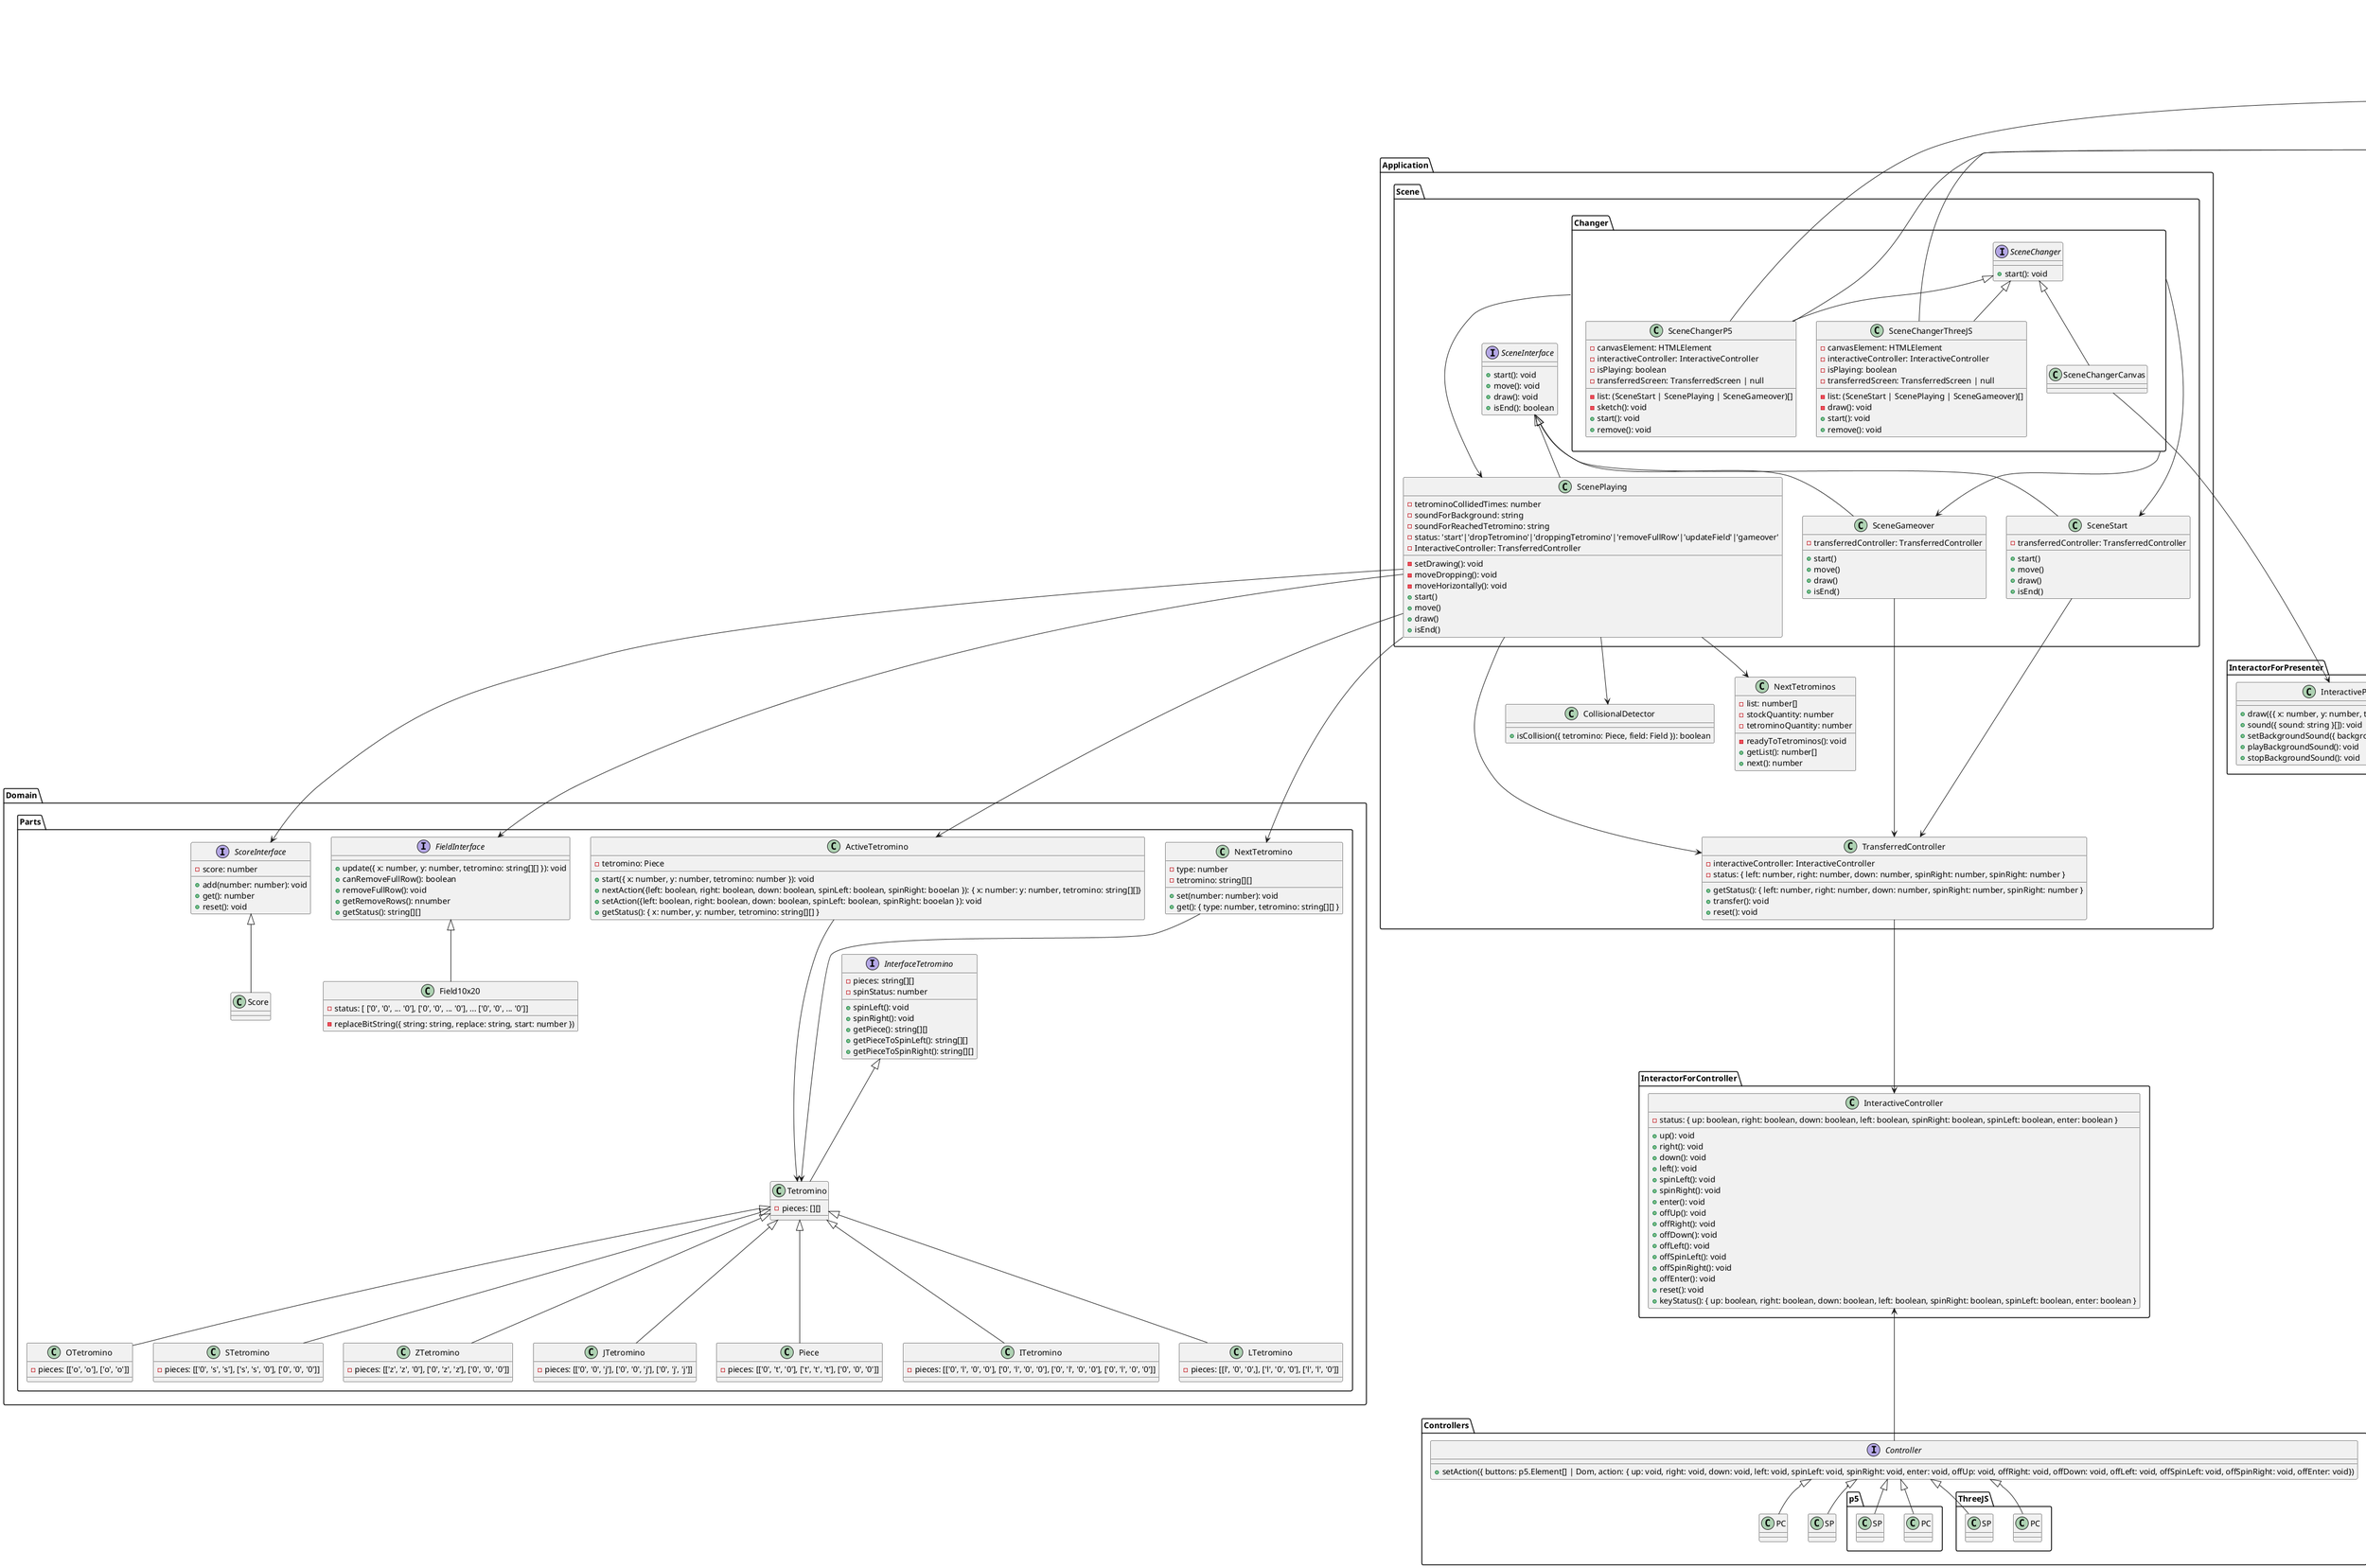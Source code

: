 @startuml Overview

namespace Presenters {
  namespace P5 {
    class P5 {
      - buttons: p5.Element[]
      + styledButtons(): void
      + adjustButtons(): void
      + getButtons(): Buttons
    }
  }
  namespace ThreeJS {
    class ThreeJS {
      - buttons: p5.Element[]
      + styledButtons(): void
      + adjustButtons(): void
      + getButtons(): Buttons
    }
  }
  namespace Screen {
    class Dom {
      - mainController: Dom
      - spinLeft: Dom
      - spinRight: Dom
      - enter: Dom

      + init({ mainController: Dom, spinLeft: Dom, spinRight: Dom, enter: Dom }): void
      + opening(): void
      + playing(): void
      + gameover(): void
    }

    class Canvas {
      - canvas: HTMLCanvasElement 
      - context: CanvasRenderingContext2D
      - imageAssets: ImageAssets
      + drawImage({ texture: string, sx, number, sy, number, sw: number, sh: number, dx: number, dy: number, dw: number, dh: number }): void
    }

    class ImageAssets {
      - images: {'player': { src:'images/shooting_player.png', rate:1.00, obj:new Image}}
      + createAssets(): void
      + get({ texture: string }): Image
    }

    ' 画面表示用に位置、サイズを変換する
    class TransferringScreen {
      - window: { width: number, height: number }
      - screen: { width: number, height: number }
      - rate: number
      + init({ window: window, screen: screen }): void
      + windowRotate(): void
      + transfer(): { x: number, y: number, width: number, height: number }[] 
    }

    Canvas <--- InteractorForPresenter.InteractivePresenter
    Dom <--- InteractorForPresenter.InteractivePresenter
    ImageAssets <--- Canvas
  }
  namespace Audio {
    class AudioContext{
      - playing: []
      - sound: []
      - context: AudioContext
      - data: { 'shot_laser': { src:'audios/shot_laser.mp3', volume:1.0, loopOffset: 0, buf:{}},
      + init() : void
      + play({ name: string }) : void
      + stop({ name: string }): void
      + stop(): void
      + makeSound({ name: string }) : void
    }
    AudioContext <--- InteractorForPresenter.InteractivePresenter

    class AudioAssets {
      - assets: Audio
      + createAssets(): void
      + get(): Audio
    }
    AudioAssets <--- AudioContext
  }
}

' Presentersに情報を渡すための情報を加工する
namespace InteractorForPresenter {
  class InteractivePresenter {
    + draw({{ x: number, y: number, texture: string }[]): void
    + sound({ sound: string }[]): void
    + setBackgroundSound({ backgroundSound: string }): void
    + playBackgroundSound(): void
    + stopBackgroundSound(): void
  }
}

namespace InteractorForController {
  class InteractiveController {
    - status: { up: boolean, right: boolean, down: boolean, left: boolean, spinRight: boolean, spinLeft: boolean, enter: boolean }
    + up(): void
    + right(): void
    + down(): void
    + left(): void
    + spinLeft(): void
    + spinRight(): void
    + enter(): void
    + offUp(): void
    + offRight(): void
    + offDown(): void
    + offLeft(): void
    + offSpinLeft(): void
    + offSpinRight(): void
    + offEnter(): void
    + reset(): void
    + keyStatus(): { up: boolean, right: boolean, down: boolean, left: boolean, spinRight: boolean, spinLeft: boolean, enter: boolean }
  }
}

namespace Application {
  namespace Scene {
    namespace Changer {
      interface SceneChanger{
        + start(): void
      }
      class SceneChangerP5{
        - list: (SceneStart | ScenePlaying | SceneGameover)[]
        - canvasElement: HTMLElement
        - interactiveController: InteractiveController
        - isPlaying: boolean
        - transferredScreen: TransferredScreen | null
        - sketch(): void
        + start(): void
        + remove(): void
      }
      class SceneChangerThreeJS{
        - list: (SceneStart | ScenePlaying | SceneGameover)[]
        - canvasElement: HTMLElement
        - interactiveController: InteractiveController
        - isPlaying: boolean
        - transferredScreen: TransferredScreen | null
        - draw(): void
        + start(): void
        + remove(): void
      }

      class SceneChangerCanvas{
      }

      SceneChanger <|-- SceneChangerThreeJS
      SceneChanger <|-- SceneChangerP5
      SceneChanger <|-- SceneChangerCanvas
    }

    interface SceneInterface {
      + start(): void
      + move(): void
      + draw(): void
      + isEnd(): boolean
    }
    class SceneStart{
      - transferredController: TransferredController
      + start()
      + move()
      + draw()
      + isEnd()
    }
    class ScenePlaying{
      - tetrominoCollidedTimes: number
      - soundForBackground: string
      - soundForReachedTetromino: string
      - status: 'start'|'dropTetromino'|'droppingTetromino'|'removeFullRow'|'updateField'|'gameover'
      - InteractiveController: TransferredController
      - setDrawing(): void
      - moveDropping(): void
      - moveHorizontally(): void
      + start()
      + move()
      + draw()
      + isEnd()
    }
    class SceneGameover{
      - transferredController: TransferredController
      + start()
      + move()
      + draw()
      + isEnd()
    }
    SceneInterface <|-- SceneStart
    SceneInterface <|-- ScenePlaying
    SceneInterface <|-- SceneGameover
  }

  ' tetrominoとfieldで衝突判定をする
  class CollisionalDetector {
    + isCollision({ tetromino: Piece, field: Field }): boolean
  }

  ' 次のtetrominoをセットする
  class NextTetrominos {
    - list: number[]
    - stockQuantity: number
    - tetrominoQuantity: number
    - readyToTetrominos(): void
    + getList(): number[]
    + next(): number
  }

  ' コントローラーのステータスをアプリ用に変換する
  class TransferredController {
    - interactiveController: InteractiveController
    - status: { left: number, right: number, down: number, spinRight: number, spinRight: number }
    + getStatus(): { left: number, right: number, down: number, spinRight: number, spinRight: number }
    + transfer(): void
    + reset(): void
  }

}

Application.TransferredController ---> InteractorForController.InteractiveController

Application.Scene.SceneStart ---> Application.TransferredController
Application.Scene.ScenePlaying ---> Application.TransferredController
Application.Scene.SceneGameover ---> Application.TransferredController

Application.Scene.ScenePlaying --> Application.NextTetrominos
Application.Scene.Changer.SceneChangerP5 --> Presenters.Screen.TransferringScreen
Application.Scene.ScenePlaying --> Application.CollisionalDetector

Application.Scene.Changer ---> Application.Scene.SceneStart
Application.Scene.Changer ---> Application.Scene.ScenePlaying
Application.Scene.Changer ---> Application.Scene.SceneGameover
Application.Scene.Changer.SceneChangerCanvas ---> InteractorForPresenter.InteractivePresenter

namespace Controllers {
  interface Controller {
    + setAction({ buttons: p5.Element[] | Dom, action: { up: void, right: void, down: void, left: void, spinLeft: void, spinRight: void, enter: void, offUp: void, offRight: void, offDown: void, offLeft: void, offSpinLeft: void, offSpinRight: void, offEnter: void})
  }
  class PC {}
  class SP {}
  Controller <|-- PC
  Controller <|-- SP
  InteractorForController.InteractiveController <--- Controller
  namespace p5 {
    class PC {}
    class SP {}
  }
  Controller <|-- Controllers.p5.PC
  Controller <|-- Controllers.p5.SP

  namespace ThreeJS {
    class PC {}
    class SP {}
  }
  Controller <|-- Controllers.ThreeJS.PC
  Controller <|-- Controllers.ThreeJS.SP
}

namespace Domain {
  namespace Parts {
    interface ScoreInterface {
      - score: number
      + add(number: number): void
      + get(): number
      + reset(): void
    }
    class Score {}
    ScoreInterface <|-- Score

    interface FieldInterface {
      + update({ x: number, y: number, tetromino: string[][] }): void
      + canRemoveFullRow(): boolean
      + removeFullRow(): void
      + getRemoveRows(): nnumber
      + getStatus(): string[][]
    }
    FieldInterface <|-- Field10x20
    class Field10x20 {
      - status: [ ['0', '0', ... '0'], ['0', '0', ... '0'], ... ['0', '0', ... '0']]
      - replaceBitString({ string: string, replace: string, start: number })
    }

    Class ActiveTetromino {
      - tetromino: Piece

      + start({ x: number, y: number, tetromino: number }): void
      + nextAction({left: boolean, right: boolean, down: boolean, spinLeft: boolean, spinRight: booelan }): { x: number: y: number, tetromino: string[][]}
      + setAction({left: boolean, right: boolean, down: boolean, spinLeft: boolean, spinRight: booelan }): void
      + getStatus(): { x: number, y: number, tetromino: string[][] }
    }

    Class NextTetromino {
      - type: number
      - tetromino: string[][]
      + set(number: number): void
      + get(): { type: number, tetromino: string[][] }
    }

    Interface InterfaceTetromino {
      - pieces: string[][]
      - spinStatus: number

      + spinLeft(): void
      + spinRight(): void
      + getPiece(): string[][]
      + getPieceToSpinLeft(): string[][]
      + getPieceToSpinRight(): string[][]
    }

    class Tetromino {
      - pieces: [][]
    }

    class ITetromino {
      - pieces: [['0', 'l', '0', '0'], ['0', 'l', '0', '0'], ['0', 'l', '0', '0'], ['0', 'l', '0', '0']]
    }
    class LTetromino {
      - pieces: [[l', '0', '0',], ['l', '0', '0'], ['l', 'l', '0']]
    }
    class OTetromino {
      - pieces: [['o', 'o'], ['o', 'o']]
    }
    class STetromino {
      - pieces: [['0', 's', 's'], ['s', 's', '0'], ['0', '0', '0']]
    }
    class ZTetromino {
      - pieces: [['z', 'z', '0'], ['0', 'z', 'z'], ['0', '0', '0']]
    }
    class JTetromino {
      - pieces: [['0', '0', 'j'], ['0', '0', 'j'], ['0', 'j', 'j']]
    }
    class Piece {
      - pieces: [['0', 't', '0'], ['t', 't', 't'], ['0', '0', '0']]
    }

    NextTetromino ---> Tetromino
    ActiveTetromino ---> Tetromino
    InterfaceTetromino <|-- Tetromino 
    Tetromino <|-- ITetromino
    Tetromino <|-- LTetromino
    Tetromino <|-- OTetromino
    Tetromino <|-- STetromino
    Tetromino <|-- ZTetromino
    Tetromino <|-- JTetromino
    Tetromino <|-- Piece
  }

}

Application.Scene.ScenePlaying ---> Domain.Parts.NextTetromino
Application.Scene.ScenePlaying ---> Domain.Parts.ActiveTetromino
Application.Scene.ScenePlaying ---> Domain.Parts.FieldInterface
Application.Scene.ScenePlaying ---> Domain.Parts.ScoreInterface

Presenters.P5.P5 <--- Application.Scene.Changer.SceneChangerP5
Presenters.ThreeJS.ThreeJS <--- Application.Scene.Changer.SceneChangerThreeJS

@enduml